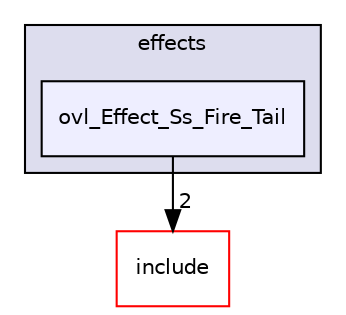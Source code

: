 digraph "src/overlays/effects/ovl_Effect_Ss_Fire_Tail" {
  compound=true
  node [ fontsize="10", fontname="Helvetica"];
  edge [ labelfontsize="10", labelfontname="Helvetica"];
  subgraph clusterdir_d7d63ed29fdd4206bb68b2cd46ee04ef {
    graph [ bgcolor="#ddddee", pencolor="black", label="effects" fontname="Helvetica", fontsize="10", URL="dir_d7d63ed29fdd4206bb68b2cd46ee04ef.html"]
  dir_d5ae6c6b6edf7dc604bbf96444c036dc [shape=box, label="ovl_Effect_Ss_Fire_Tail", style="filled", fillcolor="#eeeeff", pencolor="black", URL="dir_d5ae6c6b6edf7dc604bbf96444c036dc.html"];
  }
  dir_d44c64559bbebec7f509842c48db8b23 [shape=box label="include" fillcolor="white" style="filled" color="red" URL="dir_d44c64559bbebec7f509842c48db8b23.html"];
  dir_d5ae6c6b6edf7dc604bbf96444c036dc->dir_d44c64559bbebec7f509842c48db8b23 [headlabel="2", labeldistance=1.5 headhref="dir_000457_000000.html"];
}
